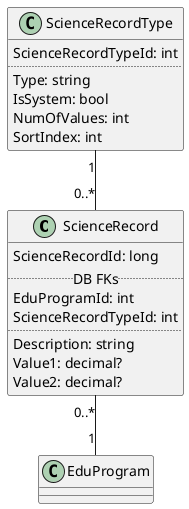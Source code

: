 @startuml Science Records for Edu. Program

ScienceRecord "0..*" -- "1" EduProgram
ScienceRecordType "1" -- "0..*" ScienceRecord

class ScienceRecordType {
    ScienceRecordTypeId: int
    ..
    Type: string
    IsSystem: bool
    NumOfValues: int
    SortIndex: int
}

class ScienceRecord {
    ScienceRecordId: long
    .. DB FKs ..
    EduProgramId: int
    ScienceRecordTypeId: int
    ..
    Description: string
    Value1: decimal?
    Value2: decimal?
}

@enduml
